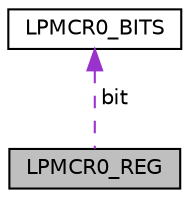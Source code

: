 digraph "LPMCR0_REG"
{
  edge [fontname="Helvetica",fontsize="10",labelfontname="Helvetica",labelfontsize="10"];
  node [fontname="Helvetica",fontsize="10",shape=record];
  Node1 [label="LPMCR0_REG",height=0.2,width=0.4,color="black", fillcolor="grey75", style="filled", fontcolor="black"];
  Node2 -> Node1 [dir="back",color="darkorchid3",fontsize="10",style="dashed",label=" bit" ,fontname="Helvetica"];
  Node2 [label="LPMCR0_BITS",height=0.2,width=0.4,color="black", fillcolor="white", style="filled",URL="$struct_l_p_m_c_r0___b_i_t_s.html"];
}
